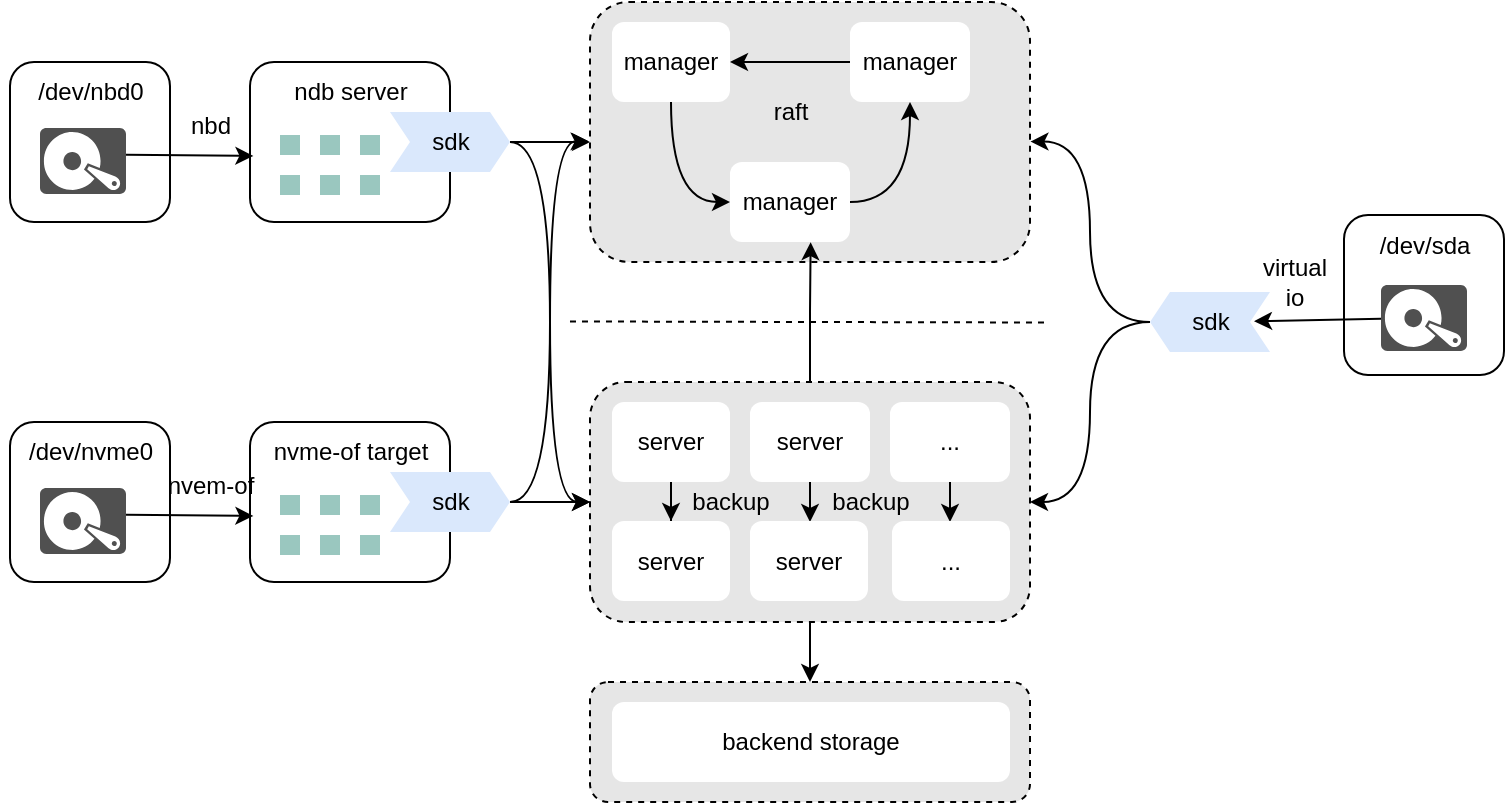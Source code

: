 <mxfile version="24.2.2" type="github" pages="2">
  <diagram name="architecture" id="G6rXq8SEp3VB2jL0fzHg">
    <mxGraphModel dx="1536" dy="910" grid="1" gridSize="10" guides="1" tooltips="1" connect="1" arrows="1" fold="1" page="1" pageScale="1" pageWidth="827" pageHeight="1169" math="0" shadow="0">
      <root>
        <mxCell id="0" />
        <mxCell id="1" parent="0" />
        <mxCell id="K1fO6ozwuy26ze_5ahop-41" value="" style="rounded=1;whiteSpace=wrap;html=1;dashed=1;fillColor=#E6E6E6;" vertex="1" parent="1">
          <mxGeometry x="329" y="80" width="220" height="130" as="geometry" />
        </mxCell>
        <mxCell id="K1fO6ozwuy26ze_5ahop-40" style="edgeStyle=orthogonalEdgeStyle;rounded=0;orthogonalLoop=1;jettySize=auto;html=1;entryX=0.5;entryY=0;entryDx=0;entryDy=0;" edge="1" parent="1" source="K1fO6ozwuy26ze_5ahop-34" target="K1fO6ozwuy26ze_5ahop-38">
          <mxGeometry relative="1" as="geometry" />
        </mxCell>
        <mxCell id="K1fO6ozwuy26ze_5ahop-34" value="" style="rounded=1;whiteSpace=wrap;html=1;dashed=1;fillColor=#E6E6E6;" vertex="1" parent="1">
          <mxGeometry x="329" y="270" width="220" height="120" as="geometry" />
        </mxCell>
        <mxCell id="K1fO6ozwuy26ze_5ahop-3" value="" style="rounded=1;whiteSpace=wrap;html=1;" vertex="1" parent="1">
          <mxGeometry x="39" y="110" width="80" height="80" as="geometry" />
        </mxCell>
        <mxCell id="K1fO6ozwuy26ze_5ahop-2" value="" style="sketch=0;pointerEvents=1;shadow=0;dashed=0;html=1;strokeColor=none;fillColor=#505050;labelPosition=center;verticalLabelPosition=bottom;verticalAlign=top;outlineConnect=0;align=center;shape=mxgraph.office.devices.hard_disk;rotation=-90;" vertex="1" parent="1">
          <mxGeometry x="59" y="138" width="33" height="43" as="geometry" />
        </mxCell>
        <mxCell id="K1fO6ozwuy26ze_5ahop-4" value="/dev/nbd0" style="text;html=1;align=center;verticalAlign=middle;resizable=0;points=[];autosize=1;strokeColor=none;fillColor=none;" vertex="1" parent="1">
          <mxGeometry x="39" y="110" width="80" height="30" as="geometry" />
        </mxCell>
        <mxCell id="K1fO6ozwuy26ze_5ahop-5" value="" style="rounded=1;whiteSpace=wrap;html=1;" vertex="1" parent="1">
          <mxGeometry x="159" y="110" width="100" height="80" as="geometry" />
        </mxCell>
        <mxCell id="K1fO6ozwuy26ze_5ahop-7" value="ndb server" style="text;html=1;align=center;verticalAlign=middle;resizable=0;points=[];autosize=1;strokeColor=none;fillColor=none;" vertex="1" parent="1">
          <mxGeometry x="169" y="110" width="80" height="30" as="geometry" />
        </mxCell>
        <mxCell id="K1fO6ozwuy26ze_5ahop-8" value="" style="endArrow=classic;html=1;rounded=0;exitX=0.594;exitY=1;exitDx=0;exitDy=0;exitPerimeter=0;entryX=0.017;entryY=0.587;entryDx=0;entryDy=0;entryPerimeter=0;" edge="1" parent="1" source="K1fO6ozwuy26ze_5ahop-2" target="K1fO6ozwuy26ze_5ahop-5">
          <mxGeometry width="50" height="50" relative="1" as="geometry">
            <mxPoint x="279" y="310" as="sourcePoint" />
            <mxPoint x="329" y="260" as="targetPoint" />
          </mxGeometry>
        </mxCell>
        <mxCell id="K1fO6ozwuy26ze_5ahop-9" value="" style="rounded=0;whiteSpace=wrap;html=1;strokeColor=none;fillColor=#9AC7BF;" vertex="1" parent="1">
          <mxGeometry x="174" y="146.5" width="10" height="10" as="geometry" />
        </mxCell>
        <mxCell id="K1fO6ozwuy26ze_5ahop-10" value="" style="rounded=0;whiteSpace=wrap;html=1;strokeColor=none;fillColor=#9AC7BF;" vertex="1" parent="1">
          <mxGeometry x="194" y="146.5" width="10" height="10" as="geometry" />
        </mxCell>
        <mxCell id="K1fO6ozwuy26ze_5ahop-11" value="" style="rounded=0;whiteSpace=wrap;html=1;strokeColor=none;fillColor=#9AC7BF;" vertex="1" parent="1">
          <mxGeometry x="214" y="146.5" width="10" height="10" as="geometry" />
        </mxCell>
        <mxCell id="K1fO6ozwuy26ze_5ahop-12" value="" style="rounded=0;whiteSpace=wrap;html=1;strokeColor=none;fillColor=#9AC7BF;" vertex="1" parent="1">
          <mxGeometry x="214" y="166.5" width="10" height="10" as="geometry" />
        </mxCell>
        <mxCell id="K1fO6ozwuy26ze_5ahop-13" value="" style="rounded=0;whiteSpace=wrap;html=1;strokeColor=none;fillColor=#9AC7BF;" vertex="1" parent="1">
          <mxGeometry x="174" y="166.5" width="10" height="10" as="geometry" />
        </mxCell>
        <mxCell id="K1fO6ozwuy26ze_5ahop-14" value="" style="rounded=0;whiteSpace=wrap;html=1;strokeColor=none;fillColor=#9AC7BF;" vertex="1" parent="1">
          <mxGeometry x="194" y="166.5" width="10" height="10" as="geometry" />
        </mxCell>
        <mxCell id="K1fO6ozwuy26ze_5ahop-36" style="edgeStyle=orthogonalEdgeStyle;rounded=0;orthogonalLoop=1;jettySize=auto;html=1;curved=1;" edge="1" parent="1" source="K1fO6ozwuy26ze_5ahop-16">
          <mxGeometry relative="1" as="geometry">
            <mxPoint x="329" y="150" as="targetPoint" />
          </mxGeometry>
        </mxCell>
        <mxCell id="K1fO6ozwuy26ze_5ahop-37" style="edgeStyle=orthogonalEdgeStyle;rounded=0;orthogonalLoop=1;jettySize=auto;html=1;curved=1;entryX=0;entryY=0.5;entryDx=0;entryDy=0;" edge="1" parent="1" source="K1fO6ozwuy26ze_5ahop-16" target="K1fO6ozwuy26ze_5ahop-34">
          <mxGeometry relative="1" as="geometry">
            <mxPoint x="329" y="300" as="targetPoint" />
          </mxGeometry>
        </mxCell>
        <mxCell id="K1fO6ozwuy26ze_5ahop-16" value="" style="shape=step;perimeter=stepPerimeter;whiteSpace=wrap;html=1;fixedSize=1;size=10;fillColor=#dae8fc;strokeColor=none;" vertex="1" parent="1">
          <mxGeometry x="229" y="135" width="60" height="30" as="geometry" />
        </mxCell>
        <mxCell id="K1fO6ozwuy26ze_5ahop-17" value="" style="endArrow=none;dashed=1;html=1;rounded=0;" edge="1" parent="1">
          <mxGeometry width="50" height="50" relative="1" as="geometry">
            <mxPoint x="319" y="239.73" as="sourcePoint" />
            <mxPoint x="559" y="240.26" as="targetPoint" />
          </mxGeometry>
        </mxCell>
        <mxCell id="K1fO6ozwuy26ze_5ahop-22" style="edgeStyle=orthogonalEdgeStyle;rounded=0;orthogonalLoop=1;jettySize=auto;html=1;entryX=0;entryY=0.5;entryDx=0;entryDy=0;curved=1;" edge="1" parent="1" source="K1fO6ozwuy26ze_5ahop-18" target="K1fO6ozwuy26ze_5ahop-20">
          <mxGeometry relative="1" as="geometry" />
        </mxCell>
        <mxCell id="K1fO6ozwuy26ze_5ahop-18" value="manager" style="rounded=1;whiteSpace=wrap;html=1;strokeColor=none;" vertex="1" parent="1">
          <mxGeometry x="340" y="90" width="59" height="40" as="geometry" />
        </mxCell>
        <mxCell id="K1fO6ozwuy26ze_5ahop-24" style="edgeStyle=orthogonalEdgeStyle;rounded=0;orthogonalLoop=1;jettySize=auto;html=1;" edge="1" parent="1" source="K1fO6ozwuy26ze_5ahop-19" target="K1fO6ozwuy26ze_5ahop-18">
          <mxGeometry relative="1" as="geometry" />
        </mxCell>
        <mxCell id="K1fO6ozwuy26ze_5ahop-19" value="manager" style="rounded=1;whiteSpace=wrap;html=1;strokeColor=none;" vertex="1" parent="1">
          <mxGeometry x="459" y="90" width="60" height="40" as="geometry" />
        </mxCell>
        <mxCell id="K1fO6ozwuy26ze_5ahop-23" style="edgeStyle=orthogonalEdgeStyle;rounded=0;orthogonalLoop=1;jettySize=auto;html=1;entryX=0.5;entryY=1;entryDx=0;entryDy=0;exitX=1;exitY=0.5;exitDx=0;exitDy=0;curved=1;" edge="1" parent="1" source="K1fO6ozwuy26ze_5ahop-20" target="K1fO6ozwuy26ze_5ahop-19">
          <mxGeometry relative="1" as="geometry" />
        </mxCell>
        <mxCell id="K1fO6ozwuy26ze_5ahop-20" value="manager" style="rounded=1;whiteSpace=wrap;html=1;strokeColor=none;" vertex="1" parent="1">
          <mxGeometry x="399" y="160" width="60" height="40" as="geometry" />
        </mxCell>
        <mxCell id="K1fO6ozwuy26ze_5ahop-25" value="r&lt;span style=&quot;background-color: initial;&quot;&gt;aft&lt;/span&gt;" style="text;html=1;align=center;verticalAlign=middle;resizable=0;points=[];autosize=1;strokeColor=none;fillColor=none;" vertex="1" parent="1">
          <mxGeometry x="409" y="120" width="40" height="30" as="geometry" />
        </mxCell>
        <mxCell id="I8qOAYuiKmR_nBRhgBE3-2" value="" style="edgeStyle=orthogonalEdgeStyle;rounded=0;orthogonalLoop=1;jettySize=auto;html=1;" edge="1" parent="1" source="K1fO6ozwuy26ze_5ahop-27" target="I8qOAYuiKmR_nBRhgBE3-1">
          <mxGeometry relative="1" as="geometry" />
        </mxCell>
        <mxCell id="K1fO6ozwuy26ze_5ahop-27" value="server" style="rounded=1;whiteSpace=wrap;html=1;strokeColor=none;" vertex="1" parent="1">
          <mxGeometry x="340" y="280" width="59" height="40" as="geometry" />
        </mxCell>
        <mxCell id="I8qOAYuiKmR_nBRhgBE3-5" value="" style="edgeStyle=orthogonalEdgeStyle;rounded=0;orthogonalLoop=1;jettySize=auto;html=1;" edge="1" parent="1" source="K1fO6ozwuy26ze_5ahop-31" target="I8qOAYuiKmR_nBRhgBE3-4">
          <mxGeometry relative="1" as="geometry" />
        </mxCell>
        <mxCell id="K1fO6ozwuy26ze_5ahop-31" value="server" style="rounded=1;whiteSpace=wrap;html=1;strokeColor=none;" vertex="1" parent="1">
          <mxGeometry x="409" y="280" width="60" height="40" as="geometry" />
        </mxCell>
        <mxCell id="I8qOAYuiKmR_nBRhgBE3-7" value="" style="edgeStyle=orthogonalEdgeStyle;rounded=0;orthogonalLoop=1;jettySize=auto;html=1;" edge="1" parent="1" source="K1fO6ozwuy26ze_5ahop-33" target="I8qOAYuiKmR_nBRhgBE3-6">
          <mxGeometry relative="1" as="geometry" />
        </mxCell>
        <mxCell id="K1fO6ozwuy26ze_5ahop-33" value="..." style="rounded=1;whiteSpace=wrap;html=1;strokeColor=none;" vertex="1" parent="1">
          <mxGeometry x="479" y="280" width="60" height="40" as="geometry" />
        </mxCell>
        <mxCell id="K1fO6ozwuy26ze_5ahop-35" style="edgeStyle=orthogonalEdgeStyle;rounded=0;orthogonalLoop=1;jettySize=auto;html=1;entryX=0.672;entryY=1.002;entryDx=0;entryDy=0;entryPerimeter=0;" edge="1" parent="1" source="K1fO6ozwuy26ze_5ahop-34" target="K1fO6ozwuy26ze_5ahop-20">
          <mxGeometry relative="1" as="geometry" />
        </mxCell>
        <mxCell id="K1fO6ozwuy26ze_5ahop-38" value="" style="rounded=1;whiteSpace=wrap;html=1;dashed=1;fillColor=#E6E6E6;" vertex="1" parent="1">
          <mxGeometry x="329" y="420" width="220" height="60" as="geometry" />
        </mxCell>
        <mxCell id="K1fO6ozwuy26ze_5ahop-39" value="backend storage" style="rounded=1;whiteSpace=wrap;html=1;strokeColor=none;" vertex="1" parent="1">
          <mxGeometry x="340" y="430" width="199" height="40" as="geometry" />
        </mxCell>
        <mxCell id="K1fO6ozwuy26ze_5ahop-42" value="" style="rounded=1;whiteSpace=wrap;html=1;" vertex="1" parent="1">
          <mxGeometry x="706" y="186.5" width="80" height="80" as="geometry" />
        </mxCell>
        <mxCell id="K1fO6ozwuy26ze_5ahop-43" value="/dev/sda" style="text;html=1;align=center;verticalAlign=middle;resizable=0;points=[];autosize=1;strokeColor=none;fillColor=none;" vertex="1" parent="1">
          <mxGeometry x="711" y="186.5" width="70" height="30" as="geometry" />
        </mxCell>
        <mxCell id="K1fO6ozwuy26ze_5ahop-49" style="edgeStyle=orthogonalEdgeStyle;rounded=0;orthogonalLoop=1;jettySize=auto;html=1;entryX=1;entryY=0.5;entryDx=0;entryDy=0;curved=1;" edge="1" parent="1" source="K1fO6ozwuy26ze_5ahop-45" target="K1fO6ozwuy26ze_5ahop-34">
          <mxGeometry relative="1" as="geometry" />
        </mxCell>
        <mxCell id="K1fO6ozwuy26ze_5ahop-45" value="" style="shape=step;perimeter=stepPerimeter;whiteSpace=wrap;html=1;fixedSize=1;size=10;fillColor=#dae8fc;strokeColor=none;rotation=-180;" vertex="1" parent="1">
          <mxGeometry x="609" y="225" width="60" height="30" as="geometry" />
        </mxCell>
        <mxCell id="K1fO6ozwuy26ze_5ahop-47" style="edgeStyle=orthogonalEdgeStyle;rounded=0;orthogonalLoop=1;jettySize=auto;html=1;entryX=1.001;entryY=0.537;entryDx=0;entryDy=0;curved=1;exitX=1;exitY=0.5;exitDx=0;exitDy=0;entryPerimeter=0;" edge="1" parent="1" source="K1fO6ozwuy26ze_5ahop-45" target="K1fO6ozwuy26ze_5ahop-41">
          <mxGeometry relative="1" as="geometry" />
        </mxCell>
        <mxCell id="K1fO6ozwuy26ze_5ahop-46" value="virtual&lt;div&gt;io&lt;/div&gt;" style="text;html=1;align=center;verticalAlign=middle;resizable=0;points=[];autosize=1;strokeColor=none;fillColor=none;" vertex="1" parent="1">
          <mxGeometry x="651" y="200" width="60" height="40" as="geometry" />
        </mxCell>
        <mxCell id="K1fO6ozwuy26ze_5ahop-50" value="sdk" style="text;html=1;align=center;verticalAlign=middle;resizable=0;points=[];autosize=1;strokeColor=none;fillColor=none;" vertex="1" parent="1">
          <mxGeometry x="619" y="225" width="40" height="30" as="geometry" />
        </mxCell>
        <mxCell id="K1fO6ozwuy26ze_5ahop-51" value="sdk" style="text;html=1;align=center;verticalAlign=middle;resizable=0;points=[];autosize=1;strokeColor=none;fillColor=none;" vertex="1" parent="1">
          <mxGeometry x="239" y="135" width="40" height="30" as="geometry" />
        </mxCell>
        <mxCell id="K1fO6ozwuy26ze_5ahop-52" value="nbd" style="text;html=1;align=center;verticalAlign=middle;resizable=0;points=[];autosize=1;strokeColor=none;fillColor=none;" vertex="1" parent="1">
          <mxGeometry x="119" y="126.5" width="40" height="30" as="geometry" />
        </mxCell>
        <mxCell id="K1fO6ozwuy26ze_5ahop-53" value="" style="sketch=0;pointerEvents=1;shadow=0;dashed=0;html=1;strokeColor=none;fillColor=#505050;labelPosition=center;verticalLabelPosition=bottom;verticalAlign=top;outlineConnect=0;align=center;shape=mxgraph.office.devices.hard_disk;rotation=-90;" vertex="1" parent="1">
          <mxGeometry x="729.5" y="216.5" width="33" height="43" as="geometry" />
        </mxCell>
        <mxCell id="K1fO6ozwuy26ze_5ahop-54" value="" style="endArrow=classic;html=1;rounded=0;entryX=1.05;entryY=0.488;entryDx=0;entryDy=0;entryPerimeter=0;" edge="1" parent="1" source="K1fO6ozwuy26ze_5ahop-53" target="K1fO6ozwuy26ze_5ahop-50">
          <mxGeometry width="50" height="50" relative="1" as="geometry">
            <mxPoint x="349" y="290" as="sourcePoint" />
            <mxPoint x="399" y="240" as="targetPoint" />
          </mxGeometry>
        </mxCell>
        <mxCell id="K1fO6ozwuy26ze_5ahop-55" value="" style="rounded=1;whiteSpace=wrap;html=1;" vertex="1" parent="1">
          <mxGeometry x="39" y="290" width="80" height="80" as="geometry" />
        </mxCell>
        <mxCell id="K1fO6ozwuy26ze_5ahop-56" value="" style="sketch=0;pointerEvents=1;shadow=0;dashed=0;html=1;strokeColor=none;fillColor=#505050;labelPosition=center;verticalLabelPosition=bottom;verticalAlign=top;outlineConnect=0;align=center;shape=mxgraph.office.devices.hard_disk;rotation=-90;" vertex="1" parent="1">
          <mxGeometry x="59" y="318" width="33" height="43" as="geometry" />
        </mxCell>
        <mxCell id="K1fO6ozwuy26ze_5ahop-57" value="/dev/nvme0" style="text;html=1;align=center;verticalAlign=middle;resizable=0;points=[];autosize=1;strokeColor=none;fillColor=none;" vertex="1" parent="1">
          <mxGeometry x="34" y="290" width="90" height="30" as="geometry" />
        </mxCell>
        <mxCell id="K1fO6ozwuy26ze_5ahop-58" value="" style="rounded=1;whiteSpace=wrap;html=1;" vertex="1" parent="1">
          <mxGeometry x="159" y="290" width="100" height="80" as="geometry" />
        </mxCell>
        <mxCell id="K1fO6ozwuy26ze_5ahop-59" value="nvme-of target" style="text;html=1;align=center;verticalAlign=middle;resizable=0;points=[];autosize=1;strokeColor=none;fillColor=none;" vertex="1" parent="1">
          <mxGeometry x="159" y="290" width="100" height="30" as="geometry" />
        </mxCell>
        <mxCell id="K1fO6ozwuy26ze_5ahop-60" value="" style="endArrow=classic;html=1;rounded=0;exitX=0.594;exitY=1;exitDx=0;exitDy=0;exitPerimeter=0;entryX=0.017;entryY=0.587;entryDx=0;entryDy=0;entryPerimeter=0;" edge="1" parent="1" source="K1fO6ozwuy26ze_5ahop-56" target="K1fO6ozwuy26ze_5ahop-58">
          <mxGeometry width="50" height="50" relative="1" as="geometry">
            <mxPoint x="279" y="490" as="sourcePoint" />
            <mxPoint x="329" y="440" as="targetPoint" />
          </mxGeometry>
        </mxCell>
        <mxCell id="K1fO6ozwuy26ze_5ahop-61" value="" style="rounded=0;whiteSpace=wrap;html=1;strokeColor=none;fillColor=#9AC7BF;" vertex="1" parent="1">
          <mxGeometry x="174" y="326.5" width="10" height="10" as="geometry" />
        </mxCell>
        <mxCell id="K1fO6ozwuy26ze_5ahop-62" value="" style="rounded=0;whiteSpace=wrap;html=1;strokeColor=none;fillColor=#9AC7BF;" vertex="1" parent="1">
          <mxGeometry x="194" y="326.5" width="10" height="10" as="geometry" />
        </mxCell>
        <mxCell id="K1fO6ozwuy26ze_5ahop-63" value="" style="rounded=0;whiteSpace=wrap;html=1;strokeColor=none;fillColor=#9AC7BF;" vertex="1" parent="1">
          <mxGeometry x="214" y="326.5" width="10" height="10" as="geometry" />
        </mxCell>
        <mxCell id="K1fO6ozwuy26ze_5ahop-64" value="" style="rounded=0;whiteSpace=wrap;html=1;strokeColor=none;fillColor=#9AC7BF;" vertex="1" parent="1">
          <mxGeometry x="214" y="346.5" width="10" height="10" as="geometry" />
        </mxCell>
        <mxCell id="K1fO6ozwuy26ze_5ahop-65" value="" style="rounded=0;whiteSpace=wrap;html=1;strokeColor=none;fillColor=#9AC7BF;" vertex="1" parent="1">
          <mxGeometry x="174" y="346.5" width="10" height="10" as="geometry" />
        </mxCell>
        <mxCell id="K1fO6ozwuy26ze_5ahop-66" value="" style="rounded=0;whiteSpace=wrap;html=1;strokeColor=none;fillColor=#9AC7BF;" vertex="1" parent="1">
          <mxGeometry x="194" y="346.5" width="10" height="10" as="geometry" />
        </mxCell>
        <mxCell id="K1fO6ozwuy26ze_5ahop-70" value="" style="edgeStyle=orthogonalEdgeStyle;rounded=0;orthogonalLoop=1;jettySize=auto;html=1;entryX=0;entryY=0.5;entryDx=0;entryDy=0;curved=1;" edge="1" parent="1" source="K1fO6ozwuy26ze_5ahop-67" target="K1fO6ozwuy26ze_5ahop-34">
          <mxGeometry relative="1" as="geometry">
            <mxPoint x="329" y="300" as="targetPoint" />
          </mxGeometry>
        </mxCell>
        <mxCell id="K1fO6ozwuy26ze_5ahop-71" style="edgeStyle=orthogonalEdgeStyle;rounded=0;orthogonalLoop=1;jettySize=auto;html=1;entryX=-0.003;entryY=0.536;entryDx=0;entryDy=0;curved=1;entryPerimeter=0;" edge="1" parent="1" source="K1fO6ozwuy26ze_5ahop-67" target="K1fO6ozwuy26ze_5ahop-41">
          <mxGeometry relative="1" as="geometry" />
        </mxCell>
        <mxCell id="K1fO6ozwuy26ze_5ahop-67" value="" style="shape=step;perimeter=stepPerimeter;whiteSpace=wrap;html=1;fixedSize=1;size=10;fillColor=#dae8fc;strokeColor=none;" vertex="1" parent="1">
          <mxGeometry x="229" y="315" width="60" height="30" as="geometry" />
        </mxCell>
        <mxCell id="K1fO6ozwuy26ze_5ahop-68" value="sdk" style="text;html=1;align=center;verticalAlign=middle;resizable=0;points=[];autosize=1;strokeColor=none;fillColor=none;" vertex="1" parent="1">
          <mxGeometry x="239" y="315" width="40" height="30" as="geometry" />
        </mxCell>
        <mxCell id="K1fO6ozwuy26ze_5ahop-69" value="nvem-of" style="text;html=1;align=center;verticalAlign=middle;resizable=0;points=[];autosize=1;strokeColor=none;fillColor=none;" vertex="1" parent="1">
          <mxGeometry x="104" y="306.5" width="70" height="30" as="geometry" />
        </mxCell>
        <mxCell id="I8qOAYuiKmR_nBRhgBE3-1" value="server" style="rounded=1;whiteSpace=wrap;html=1;strokeColor=none;" vertex="1" parent="1">
          <mxGeometry x="340" y="339.5" width="59" height="40" as="geometry" />
        </mxCell>
        <mxCell id="I8qOAYuiKmR_nBRhgBE3-3" value="backup" style="text;html=1;align=center;verticalAlign=middle;resizable=0;points=[];autosize=1;strokeColor=none;fillColor=none;" vertex="1" parent="1">
          <mxGeometry x="369" y="315" width="60" height="30" as="geometry" />
        </mxCell>
        <mxCell id="I8qOAYuiKmR_nBRhgBE3-4" value="server" style="rounded=1;whiteSpace=wrap;html=1;strokeColor=none;" vertex="1" parent="1">
          <mxGeometry x="409" y="339.5" width="59" height="40" as="geometry" />
        </mxCell>
        <mxCell id="I8qOAYuiKmR_nBRhgBE3-6" value="..." style="rounded=1;whiteSpace=wrap;html=1;strokeColor=none;" vertex="1" parent="1">
          <mxGeometry x="480" y="339.5" width="59" height="40" as="geometry" />
        </mxCell>
        <mxCell id="I8qOAYuiKmR_nBRhgBE3-8" value="backup" style="text;html=1;align=center;verticalAlign=middle;resizable=0;points=[];autosize=1;strokeColor=none;fillColor=none;" vertex="1" parent="1">
          <mxGeometry x="439" y="315" width="60" height="30" as="geometry" />
        </mxCell>
      </root>
    </mxGraphModel>
  </diagram>
  <diagram id="tE7mWmeuSkUVtmBwzgNh" name="volume">
    <mxGraphModel dx="2074" dy="1229" grid="1" gridSize="10" guides="1" tooltips="1" connect="1" arrows="1" fold="1" page="1" pageScale="1" pageWidth="827" pageHeight="1169" math="0" shadow="0">
      <root>
        <mxCell id="0" />
        <mxCell id="1" parent="0" />
      </root>
    </mxGraphModel>
  </diagram>
</mxfile>
